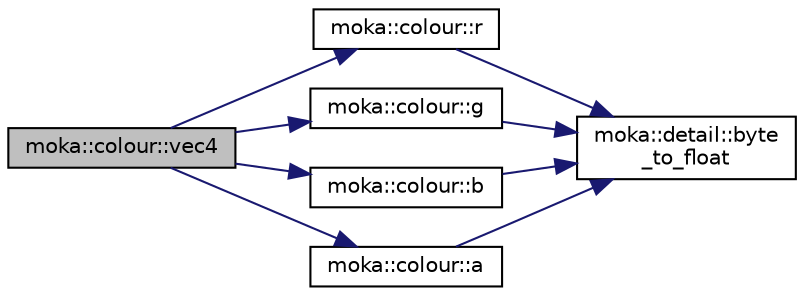 digraph "moka::colour::vec4"
{
 // LATEX_PDF_SIZE
  edge [fontname="Helvetica",fontsize="10",labelfontname="Helvetica",labelfontsize="10"];
  node [fontname="Helvetica",fontsize="10",shape=record];
  rankdir="LR";
  Node263 [label="moka::colour::vec4",height=0.2,width=0.4,color="black", fillcolor="grey75", style="filled", fontcolor="black",tooltip=" "];
  Node263 -> Node264 [color="midnightblue",fontsize="10",style="solid",fontname="Helvetica"];
  Node264 [label="moka::colour::r",height=0.2,width=0.4,color="black", fillcolor="white", style="filled",URL="$classmoka_1_1colour.html#a2ec71fd89ba133142c84c3a7a0ce35eb",tooltip=" "];
  Node264 -> Node265 [color="midnightblue",fontsize="10",style="solid",fontname="Helvetica"];
  Node265 [label="moka::detail::byte\l_to_float",height=0.2,width=0.4,color="black", fillcolor="white", style="filled",URL="$namespacemoka_1_1detail.html#a1bd78521b2ac8afefe45a70068c60004",tooltip=" "];
  Node263 -> Node266 [color="midnightblue",fontsize="10",style="solid",fontname="Helvetica"];
  Node266 [label="moka::colour::g",height=0.2,width=0.4,color="black", fillcolor="white", style="filled",URL="$classmoka_1_1colour.html#a884fe789032a1e3a1d40c55f5cf852bd",tooltip=" "];
  Node266 -> Node265 [color="midnightblue",fontsize="10",style="solid",fontname="Helvetica"];
  Node263 -> Node267 [color="midnightblue",fontsize="10",style="solid",fontname="Helvetica"];
  Node267 [label="moka::colour::b",height=0.2,width=0.4,color="black", fillcolor="white", style="filled",URL="$classmoka_1_1colour.html#a091a6fe2b9364663da19e7b561739411",tooltip=" "];
  Node267 -> Node265 [color="midnightblue",fontsize="10",style="solid",fontname="Helvetica"];
  Node263 -> Node268 [color="midnightblue",fontsize="10",style="solid",fontname="Helvetica"];
  Node268 [label="moka::colour::a",height=0.2,width=0.4,color="black", fillcolor="white", style="filled",URL="$classmoka_1_1colour.html#ac2a9d008b8201e9e2b3518f3e1d2de7e",tooltip=" "];
  Node268 -> Node265 [color="midnightblue",fontsize="10",style="solid",fontname="Helvetica"];
}

